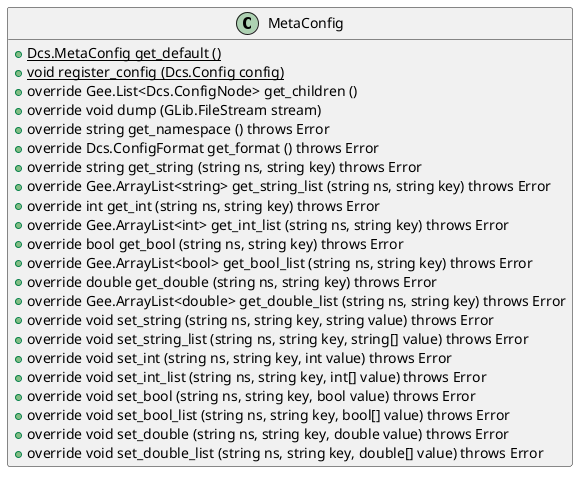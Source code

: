 /'
 '  UML include file for MetaConfig
 '/

@startuml
hide class fields
class MetaConfig {
    +{static} Dcs.MetaConfig get_default ()
    +{static} void register_config (Dcs.Config config)
    +override Gee.List<Dcs.ConfigNode> get_children ()
    +override void dump (GLib.FileStream stream)
    +override string get_namespace () throws Error
    +override Dcs.ConfigFormat get_format () throws Error
    +override string get_string (string ns, string key) throws Error
    +override Gee.ArrayList<string> get_string_list (string ns, string key) throws Error
    +override int get_int (string ns, string key) throws Error
    +override Gee.ArrayList<int> get_int_list (string ns, string key) throws Error
    +override bool get_bool (string ns, string key) throws Error
    +override Gee.ArrayList<bool> get_bool_list (string ns, string key) throws Error
    +override double get_double (string ns, string key) throws Error
    +override Gee.ArrayList<double> get_double_list (string ns, string key) throws Error
    +override void set_string (string ns, string key, string value) throws Error
    +override void set_string_list (string ns, string key, string[] value) throws Error
    +override void set_int (string ns, string key, int value) throws Error
    +override void set_int_list (string ns, string key, int[] value) throws Error
    +override void set_bool (string ns, string key, bool value) throws Error
    +override void set_bool_list (string ns, string key, bool[] value) throws Error
    +override void set_double (string ns, string key, double value) throws Error
    +override void set_double_list (string ns, string key, double[] value) throws Error
}
@enduml
